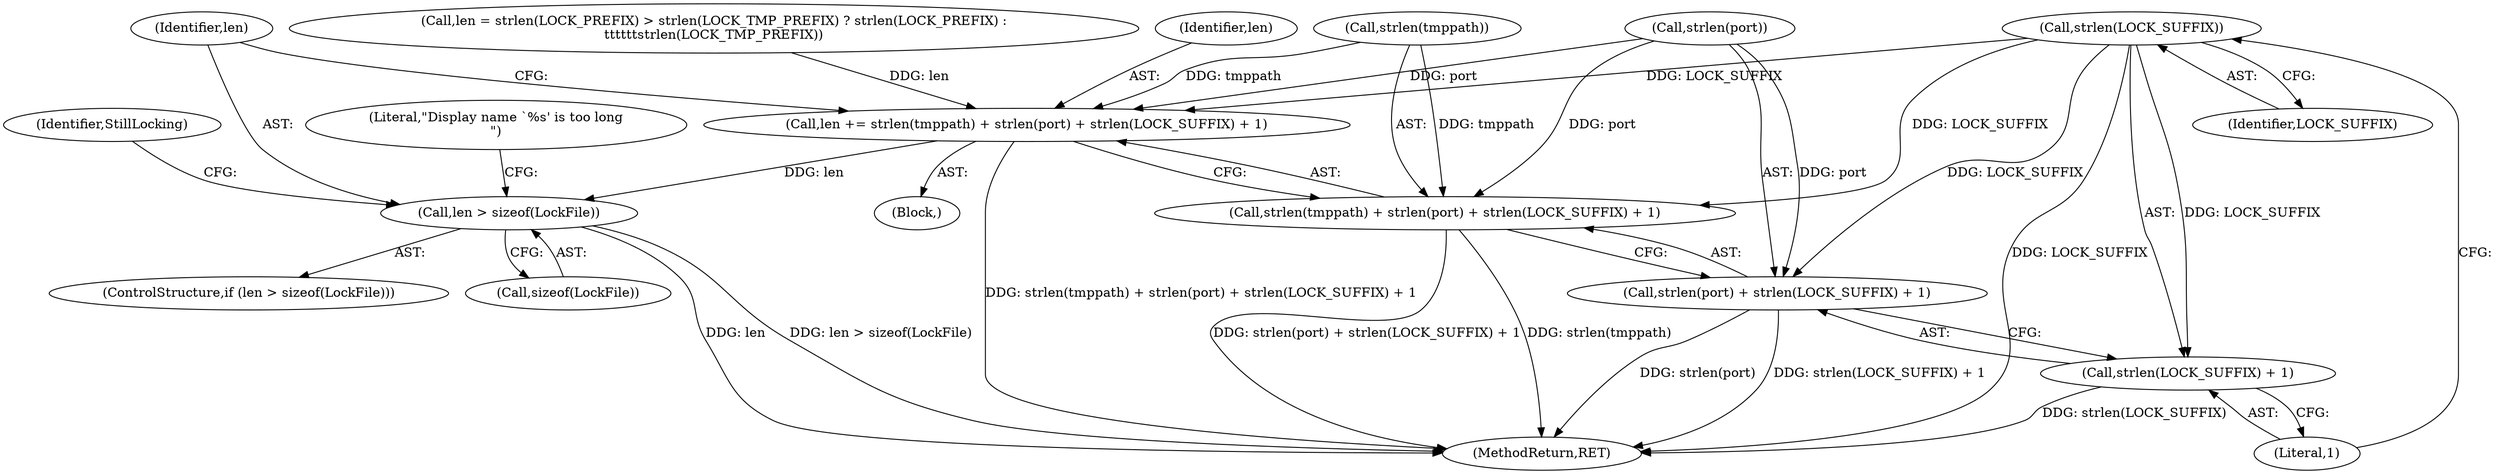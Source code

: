digraph "0_xserver_b67581cf825940fdf52bf2e0af4330e695d724a4@API" {
"1000157" [label="(Call,strlen(LOCK_SUFFIX))"];
"1000148" [label="(Call,len += strlen(tmppath) + strlen(port) + strlen(LOCK_SUFFIX) + 1)"];
"1000161" [label="(Call,len > sizeof(LockFile))"];
"1000150" [label="(Call,strlen(tmppath) + strlen(port) + strlen(LOCK_SUFFIX) + 1)"];
"1000153" [label="(Call,strlen(port) + strlen(LOCK_SUFFIX) + 1)"];
"1000156" [label="(Call,strlen(LOCK_SUFFIX) + 1)"];
"1000154" [label="(Call,strlen(port))"];
"1000153" [label="(Call,strlen(port) + strlen(LOCK_SUFFIX) + 1)"];
"1000157" [label="(Call,strlen(LOCK_SUFFIX))"];
"1000166" [label="(Literal,\"Display name `%s' is too long\n\")"];
"1000111" [label="(Block,)"];
"1000160" [label="(ControlStructure,if (len > sizeof(LockFile)))"];
"1000159" [label="(Literal,1)"];
"1000162" [label="(Identifier,len)"];
"1000150" [label="(Call,strlen(tmppath) + strlen(port) + strlen(LOCK_SUFFIX) + 1)"];
"1000158" [label="(Identifier,LOCK_SUFFIX)"];
"1000156" [label="(Call,strlen(LOCK_SUFFIX) + 1)"];
"1000161" [label="(Call,len > sizeof(LockFile))"];
"1000151" [label="(Call,strlen(tmppath))"];
"1000163" [label="(Call,sizeof(LockFile))"];
"1000136" [label="(Call,len = strlen(LOCK_PREFIX) > strlen(LOCK_TMP_PREFIX) ? strlen(LOCK_PREFIX) :\n\t\t\t\t\t\tstrlen(LOCK_TMP_PREFIX))"];
"1000148" [label="(Call,len += strlen(tmppath) + strlen(port) + strlen(LOCK_SUFFIX) + 1)"];
"1000149" [label="(Identifier,len)"];
"1000169" [label="(Identifier,StillLocking)"];
"1000392" [label="(MethodReturn,RET)"];
"1000157" -> "1000156"  [label="AST: "];
"1000157" -> "1000158"  [label="CFG: "];
"1000158" -> "1000157"  [label="AST: "];
"1000159" -> "1000157"  [label="CFG: "];
"1000157" -> "1000392"  [label="DDG: LOCK_SUFFIX"];
"1000157" -> "1000148"  [label="DDG: LOCK_SUFFIX"];
"1000157" -> "1000150"  [label="DDG: LOCK_SUFFIX"];
"1000157" -> "1000153"  [label="DDG: LOCK_SUFFIX"];
"1000157" -> "1000156"  [label="DDG: LOCK_SUFFIX"];
"1000148" -> "1000111"  [label="AST: "];
"1000148" -> "1000150"  [label="CFG: "];
"1000149" -> "1000148"  [label="AST: "];
"1000150" -> "1000148"  [label="AST: "];
"1000162" -> "1000148"  [label="CFG: "];
"1000148" -> "1000392"  [label="DDG: strlen(tmppath) + strlen(port) + strlen(LOCK_SUFFIX) + 1"];
"1000151" -> "1000148"  [label="DDG: tmppath"];
"1000154" -> "1000148"  [label="DDG: port"];
"1000136" -> "1000148"  [label="DDG: len"];
"1000148" -> "1000161"  [label="DDG: len"];
"1000161" -> "1000160"  [label="AST: "];
"1000161" -> "1000163"  [label="CFG: "];
"1000162" -> "1000161"  [label="AST: "];
"1000163" -> "1000161"  [label="AST: "];
"1000166" -> "1000161"  [label="CFG: "];
"1000169" -> "1000161"  [label="CFG: "];
"1000161" -> "1000392"  [label="DDG: len"];
"1000161" -> "1000392"  [label="DDG: len > sizeof(LockFile)"];
"1000150" -> "1000153"  [label="CFG: "];
"1000151" -> "1000150"  [label="AST: "];
"1000153" -> "1000150"  [label="AST: "];
"1000150" -> "1000392"  [label="DDG: strlen(port) + strlen(LOCK_SUFFIX) + 1"];
"1000150" -> "1000392"  [label="DDG: strlen(tmppath)"];
"1000151" -> "1000150"  [label="DDG: tmppath"];
"1000154" -> "1000150"  [label="DDG: port"];
"1000153" -> "1000156"  [label="CFG: "];
"1000154" -> "1000153"  [label="AST: "];
"1000156" -> "1000153"  [label="AST: "];
"1000153" -> "1000392"  [label="DDG: strlen(port)"];
"1000153" -> "1000392"  [label="DDG: strlen(LOCK_SUFFIX) + 1"];
"1000154" -> "1000153"  [label="DDG: port"];
"1000156" -> "1000159"  [label="CFG: "];
"1000159" -> "1000156"  [label="AST: "];
"1000156" -> "1000392"  [label="DDG: strlen(LOCK_SUFFIX)"];
}
